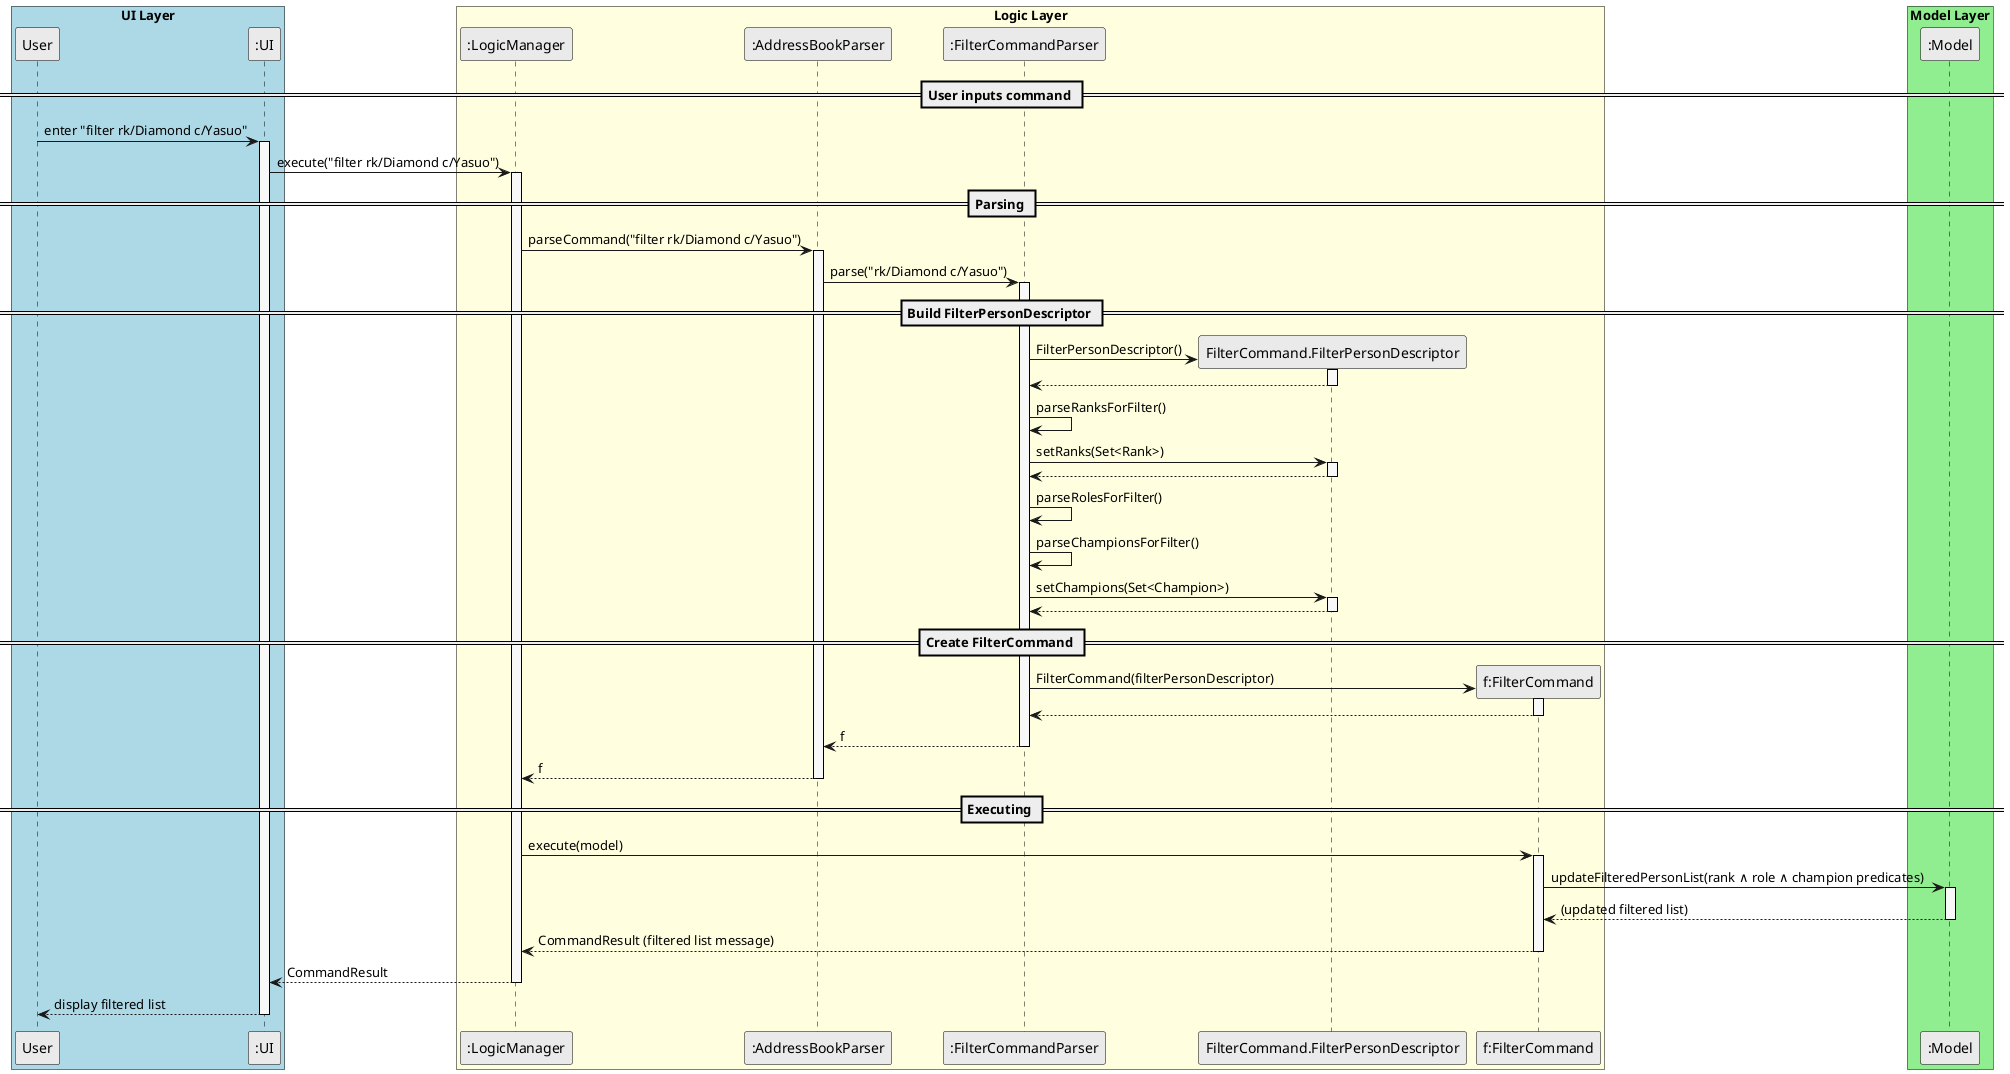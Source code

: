 @startuml
skinparam participantStyle Rectangle
skinparam shadowing false
skinparam ArrowFontStyle plain
skinparam BoxPadding 10
skinparam sequence {
    LifeLineBorderColor black
    LifeLineBackgroundColor #F8F8F8
    ParticipantBorderColor black
    ParticipantBackgroundColor #EAEAEA
    BoxBorderColor black
}

box "UI Layer" #LightBlue
participant "User" as User
participant ":UI" as UI
end box

box "Logic Layer" #LightYellow
participant ":LogicManager" as LogicManager
participant ":AddressBookParser" as AddressBookParser
participant ":FilterCommandParser" as FilterCommandParser
participant "FilterCommand.FilterPersonDescriptor" as FilterPersonDescriptor
participant "f:FilterCommand" as FilterCommand
end box

box "Model Layer" #LightGreen
participant ":Model" as Model
end box

== User inputs command ==
User -> UI : enter "filter rk/Diamond c/Yasuo"
activate UI

UI -> LogicManager : execute("filter rk/Diamond c/Yasuo")
activate LogicManager

== Parsing ==
LogicManager -> AddressBookParser : parseCommand("filter rk/Diamond c/Yasuo")
activate AddressBookParser

AddressBookParser -> FilterCommandParser : parse("rk/Diamond c/Yasuo")
activate FilterCommandParser

== Build FilterPersonDescriptor ==
create FilterPersonDescriptor
FilterCommandParser -> FilterPersonDescriptor : FilterPersonDescriptor()
activate FilterPersonDescriptor
FilterPersonDescriptor --> FilterCommandParser
deactivate FilterPersonDescriptor

FilterCommandParser -> FilterCommandParser : parseRanksForFilter()
FilterCommandParser -> FilterPersonDescriptor : setRanks(Set<Rank>)
activate FilterPersonDescriptor
FilterPersonDescriptor --> FilterCommandParser
deactivate FilterPersonDescriptor
FilterCommandParser -> FilterCommandParser : parseRolesForFilter()
FilterCommandParser -> FilterCommandParser : parseChampionsForFilter()
FilterCommandParser -> FilterPersonDescriptor : setChampions(Set<Champion>)
activate FilterPersonDescriptor
FilterPersonDescriptor --> FilterCommandParser
deactivate FilterPersonDescriptor


== Create FilterCommand ==
create FilterCommand
FilterCommandParser -> FilterCommand : FilterCommand(filterPersonDescriptor)
activate FilterCommand
FilterCommand --> FilterCommandParser
deactivate FilterCommand

FilterCommandParser --> AddressBookParser : f
deactivate FilterCommandParser

AddressBookParser --> LogicManager : f
deactivate AddressBookParser

== Executing ==
LogicManager -> FilterCommand : execute(model)
activate FilterCommand

FilterCommand -> Model : updateFilteredPersonList(rank ∧ role ∧ champion predicates)
activate Model

Model --> FilterCommand : (updated filtered list)
deactivate Model

FilterCommand --> LogicManager : CommandResult (filtered list message)
deactivate FilterCommand

LogicManager --> UI : CommandResult
deactivate LogicManager

UI --> User : display filtered list
deactivate UI

@enduml
